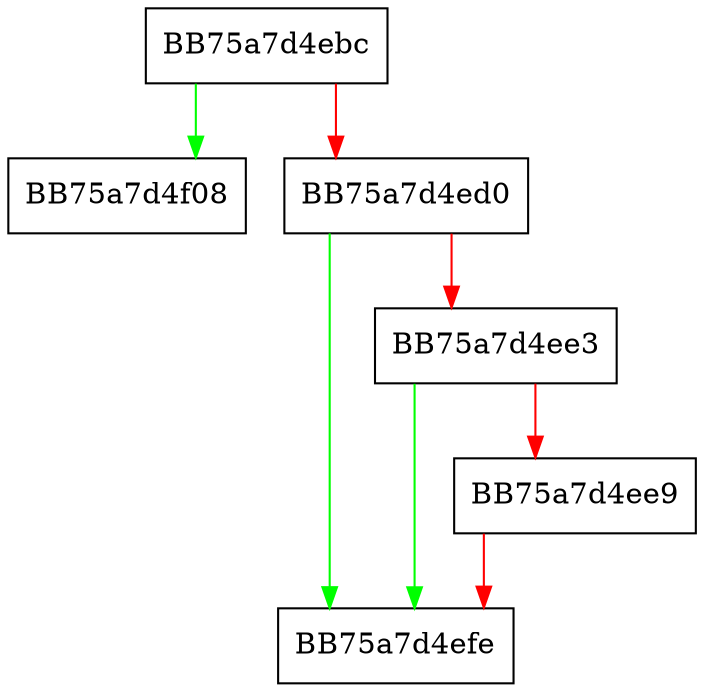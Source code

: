 digraph ResolveOfflineKey {
  node [shape="box"];
  graph [splines=ortho];
  BB75a7d4ebc -> BB75a7d4f08 [color="green"];
  BB75a7d4ebc -> BB75a7d4ed0 [color="red"];
  BB75a7d4ed0 -> BB75a7d4efe [color="green"];
  BB75a7d4ed0 -> BB75a7d4ee3 [color="red"];
  BB75a7d4ee3 -> BB75a7d4efe [color="green"];
  BB75a7d4ee3 -> BB75a7d4ee9 [color="red"];
  BB75a7d4ee9 -> BB75a7d4efe [color="red"];
}